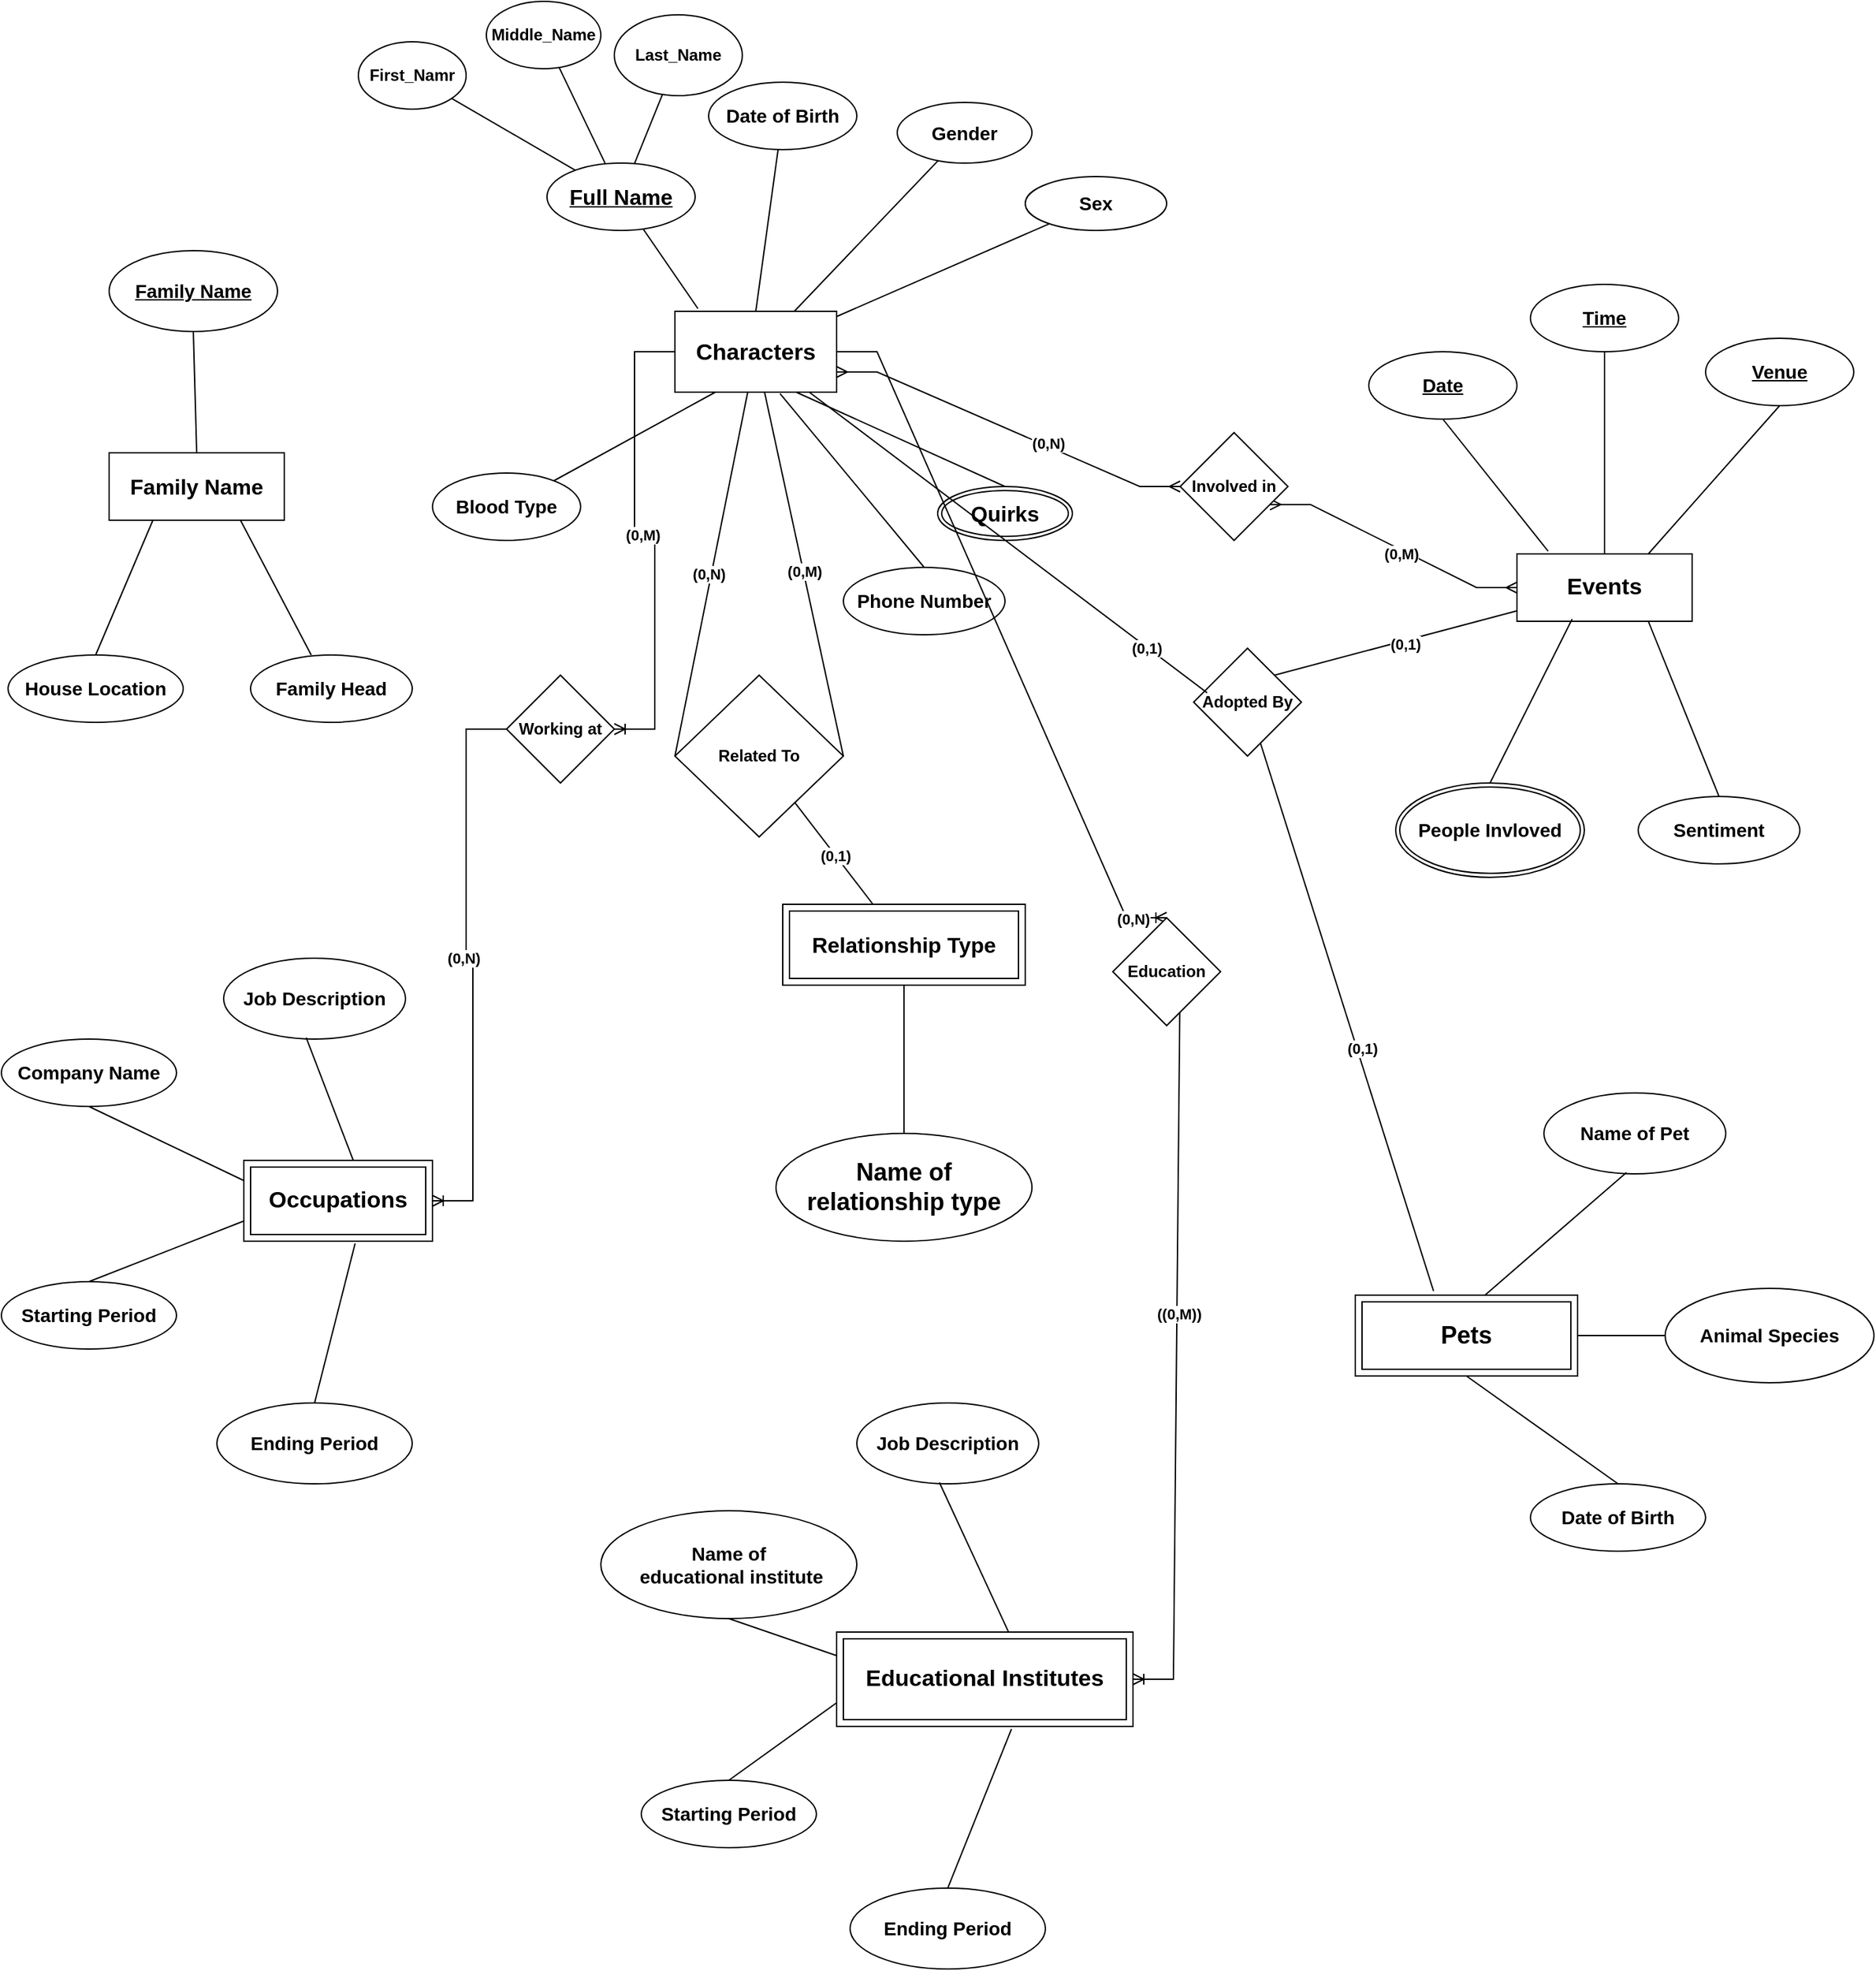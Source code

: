 <mxfile version="22.0.8" type="github">
  <diagram id="R2lEEEUBdFMjLlhIrx00" name="Page-1">
    <mxGraphModel dx="1360" dy="779" grid="1" gridSize="10" guides="1" tooltips="1" connect="1" arrows="1" fold="1" page="1" pageScale="1" pageWidth="850" pageHeight="1100" math="0" shadow="0" extFonts="Permanent Marker^https://fonts.googleapis.com/css?family=Permanent+Marker">
      <root>
        <mxCell id="0" />
        <mxCell id="1" parent="0" />
        <mxCell id="jdyXsrFnBvAeYx6v0fk8-27" value="&lt;p style=&quot;line-height: 230%; font-size: 17px;&quot;&gt;&lt;b&gt;Characters&lt;/b&gt;&lt;/p&gt;" style="rounded=0;whiteSpace=wrap;html=1;" parent="1" vertex="1">
          <mxGeometry x="555" y="380" width="120" height="60" as="geometry" />
        </mxCell>
        <mxCell id="jdyXsrFnBvAeYx6v0fk8-28" value="&lt;b&gt;&lt;font style=&quot;font-size: 16px;&quot;&gt;Full Name&lt;/font&gt;&lt;/b&gt;" style="ellipse;whiteSpace=wrap;html=1;align=center;fontStyle=4;" parent="1" vertex="1">
          <mxGeometry x="460" y="270" width="110" height="50" as="geometry" />
        </mxCell>
        <mxCell id="jdyXsrFnBvAeYx6v0fk8-29" value="" style="endArrow=none;html=1;rounded=0;entryX=0.142;entryY=-0.033;entryDx=0;entryDy=0;entryPerimeter=0;" parent="1" source="jdyXsrFnBvAeYx6v0fk8-28" target="jdyXsrFnBvAeYx6v0fk8-27" edge="1">
          <mxGeometry relative="1" as="geometry">
            <mxPoint x="548.5" y="380" as="sourcePoint" />
            <mxPoint x="708.5" y="380" as="targetPoint" />
          </mxGeometry>
        </mxCell>
        <mxCell id="jdyXsrFnBvAeYx6v0fk8-30" style="edgeStyle=orthogonalEdgeStyle;rounded=0;orthogonalLoop=1;jettySize=auto;html=1;exitX=0.5;exitY=1;exitDx=0;exitDy=0;" parent="1" source="jdyXsrFnBvAeYx6v0fk8-27" target="jdyXsrFnBvAeYx6v0fk8-27" edge="1">
          <mxGeometry relative="1" as="geometry" />
        </mxCell>
        <mxCell id="jdyXsrFnBvAeYx6v0fk8-31" value="&lt;b&gt;&lt;font style=&quot;font-size: 14px;&quot;&gt;Date of Birth&lt;/font&gt;&lt;/b&gt;" style="ellipse;whiteSpace=wrap;html=1;align=center;" parent="1" vertex="1">
          <mxGeometry x="580" y="210" width="110" height="50" as="geometry" />
        </mxCell>
        <mxCell id="jdyXsrFnBvAeYx6v0fk8-32" value="&lt;b&gt;&lt;font style=&quot;font-size: 14px;&quot;&gt;Gender&lt;/font&gt;&lt;/b&gt;" style="ellipse;whiteSpace=wrap;html=1;align=center;" parent="1" vertex="1">
          <mxGeometry x="720" y="225" width="100" height="45" as="geometry" />
        </mxCell>
        <mxCell id="jdyXsrFnBvAeYx6v0fk8-33" value="" style="endArrow=none;html=1;rounded=0;entryX=0.5;entryY=0;entryDx=0;entryDy=0;" parent="1" source="jdyXsrFnBvAeYx6v0fk8-31" target="jdyXsrFnBvAeYx6v0fk8-27" edge="1">
          <mxGeometry relative="1" as="geometry">
            <mxPoint x="558.5" y="300" as="sourcePoint" />
            <mxPoint x="653.5" y="370" as="targetPoint" />
          </mxGeometry>
        </mxCell>
        <mxCell id="jdyXsrFnBvAeYx6v0fk8-34" value="" style="endArrow=none;html=1;rounded=0;" parent="1" source="jdyXsrFnBvAeYx6v0fk8-32" target="jdyXsrFnBvAeYx6v0fk8-27" edge="1">
          <mxGeometry relative="1" as="geometry">
            <mxPoint x="558.5" y="300" as="sourcePoint" />
            <mxPoint x="718.5" y="300" as="targetPoint" />
          </mxGeometry>
        </mxCell>
        <mxCell id="jdyXsrFnBvAeYx6v0fk8-35" value="&lt;b&gt;&lt;font style=&quot;font-size: 14px;&quot;&gt;Sex&lt;/font&gt;&lt;/b&gt;" style="ellipse;whiteSpace=wrap;html=1;align=center;" parent="1" vertex="1">
          <mxGeometry x="815" y="280" width="105" height="40" as="geometry" />
        </mxCell>
        <mxCell id="jdyXsrFnBvAeYx6v0fk8-36" value="&lt;b&gt;&lt;font style=&quot;font-size: 14px;&quot;&gt;Blood Type&lt;/font&gt;&lt;/b&gt;" style="ellipse;whiteSpace=wrap;html=1;align=center;" parent="1" vertex="1">
          <mxGeometry x="375" y="500" width="110" height="50" as="geometry" />
        </mxCell>
        <mxCell id="jdyXsrFnBvAeYx6v0fk8-37" value="&lt;b&gt;&lt;font style=&quot;font-size: 14px;&quot;&gt;Phone Number&lt;/font&gt;&lt;/b&gt;" style="ellipse;whiteSpace=wrap;html=1;align=center;" parent="1" vertex="1">
          <mxGeometry x="680" y="570" width="120" height="50" as="geometry" />
        </mxCell>
        <mxCell id="jdyXsrFnBvAeYx6v0fk8-38" value="&lt;b&gt;&lt;font style=&quot;font-size: 16px;&quot;&gt;Quirks&lt;/font&gt;&lt;/b&gt;" style="ellipse;shape=doubleEllipse;margin=3;whiteSpace=wrap;html=1;align=center;" parent="1" vertex="1">
          <mxGeometry x="750" y="510" width="100" height="40" as="geometry" />
        </mxCell>
        <mxCell id="jdyXsrFnBvAeYx6v0fk8-39" value="" style="endArrow=none;html=1;rounded=0;" parent="1" source="jdyXsrFnBvAeYx6v0fk8-35" target="jdyXsrFnBvAeYx6v0fk8-27" edge="1">
          <mxGeometry relative="1" as="geometry">
            <mxPoint x="628.5" y="430" as="sourcePoint" />
            <mxPoint x="788.5" y="430" as="targetPoint" />
          </mxGeometry>
        </mxCell>
        <mxCell id="jdyXsrFnBvAeYx6v0fk8-40" value="" style="endArrow=none;html=1;rounded=0;entryX=0.25;entryY=1;entryDx=0;entryDy=0;" parent="1" source="jdyXsrFnBvAeYx6v0fk8-36" target="jdyXsrFnBvAeYx6v0fk8-27" edge="1">
          <mxGeometry relative="1" as="geometry">
            <mxPoint x="628.5" y="430" as="sourcePoint" />
            <mxPoint x="788.5" y="430" as="targetPoint" />
          </mxGeometry>
        </mxCell>
        <mxCell id="jdyXsrFnBvAeYx6v0fk8-41" value="" style="endArrow=none;html=1;rounded=0;exitX=0.5;exitY=0;exitDx=0;exitDy=0;entryX=0.65;entryY=1.017;entryDx=0;entryDy=0;entryPerimeter=0;" parent="1" source="jdyXsrFnBvAeYx6v0fk8-37" target="jdyXsrFnBvAeYx6v0fk8-27" edge="1">
          <mxGeometry relative="1" as="geometry">
            <mxPoint x="628.5" y="430" as="sourcePoint" />
            <mxPoint x="788.5" y="430" as="targetPoint" />
          </mxGeometry>
        </mxCell>
        <mxCell id="jdyXsrFnBvAeYx6v0fk8-42" value="" style="endArrow=none;html=1;rounded=0;exitX=0.5;exitY=0;exitDx=0;exitDy=0;entryX=0.75;entryY=1;entryDx=0;entryDy=0;" parent="1" source="jdyXsrFnBvAeYx6v0fk8-38" target="jdyXsrFnBvAeYx6v0fk8-27" edge="1">
          <mxGeometry relative="1" as="geometry">
            <mxPoint x="628.5" y="430" as="sourcePoint" />
            <mxPoint x="788.5" y="430" as="targetPoint" />
          </mxGeometry>
        </mxCell>
        <mxCell id="jdyXsrFnBvAeYx6v0fk8-43" value="&lt;b&gt;&lt;font style=&quot;font-size: 16px;&quot;&gt;Family Name&lt;/font&gt;&lt;/b&gt;" style="whiteSpace=wrap;html=1;align=center;" parent="1" vertex="1">
          <mxGeometry x="135" y="485" width="130" height="50" as="geometry" />
        </mxCell>
        <mxCell id="jdyXsrFnBvAeYx6v0fk8-44" value="&lt;b&gt;&lt;font style=&quot;font-size: 14px;&quot;&gt;House Location&lt;/font&gt;&lt;/b&gt;" style="ellipse;whiteSpace=wrap;html=1;align=center;" parent="1" vertex="1">
          <mxGeometry x="60" y="635" width="130" height="50" as="geometry" />
        </mxCell>
        <mxCell id="jdyXsrFnBvAeYx6v0fk8-46" value="&lt;b&gt;&lt;font style=&quot;font-size: 14px;&quot;&gt;Family Head&lt;/font&gt;&lt;/b&gt;" style="ellipse;whiteSpace=wrap;html=1;align=center;" parent="1" vertex="1">
          <mxGeometry x="240" y="635" width="120" height="50" as="geometry" />
        </mxCell>
        <mxCell id="jdyXsrFnBvAeYx6v0fk8-47" value="&lt;b&gt;&lt;font style=&quot;font-size: 14px;&quot;&gt;Family Name&lt;/font&gt;&lt;/b&gt;" style="ellipse;whiteSpace=wrap;html=1;align=center;fontStyle=4;" parent="1" vertex="1">
          <mxGeometry x="135" y="335" width="125" height="60" as="geometry" />
        </mxCell>
        <mxCell id="jdyXsrFnBvAeYx6v0fk8-48" value="" style="endArrow=none;html=1;rounded=0;exitX=0.25;exitY=1;exitDx=0;exitDy=0;entryX=0.5;entryY=0;entryDx=0;entryDy=0;" parent="1" source="jdyXsrFnBvAeYx6v0fk8-43" target="jdyXsrFnBvAeYx6v0fk8-44" edge="1">
          <mxGeometry relative="1" as="geometry">
            <mxPoint x="-205" y="565" as="sourcePoint" />
            <mxPoint x="-45" y="565" as="targetPoint" />
          </mxGeometry>
        </mxCell>
        <mxCell id="jdyXsrFnBvAeYx6v0fk8-49" value="" style="endArrow=none;html=1;rounded=0;exitX=0.5;exitY=0;exitDx=0;exitDy=0;entryX=0.75;entryY=1;entryDx=0;entryDy=0;" parent="1" target="jdyXsrFnBvAeYx6v0fk8-43" edge="1">
          <mxGeometry relative="1" as="geometry">
            <mxPoint x="285" y="635" as="sourcePoint" />
            <mxPoint x="-45" y="565" as="targetPoint" />
          </mxGeometry>
        </mxCell>
        <mxCell id="jdyXsrFnBvAeYx6v0fk8-50" value="" style="endArrow=none;html=1;rounded=0;exitX=0.5;exitY=1;exitDx=0;exitDy=0;entryX=0.5;entryY=0;entryDx=0;entryDy=0;" parent="1" source="jdyXsrFnBvAeYx6v0fk8-47" target="jdyXsrFnBvAeYx6v0fk8-43" edge="1">
          <mxGeometry relative="1" as="geometry">
            <mxPoint x="-205" y="565" as="sourcePoint" />
            <mxPoint x="-45" y="565" as="targetPoint" />
          </mxGeometry>
        </mxCell>
        <mxCell id="jdyXsrFnBvAeYx6v0fk8-63" value="&lt;b&gt;&lt;font style=&quot;font-size: 17px;&quot;&gt;Occupations&lt;/font&gt;&lt;/b&gt;" style="shape=ext;margin=3;double=1;whiteSpace=wrap;html=1;align=center;" parent="1" vertex="1">
          <mxGeometry x="235" y="1010" width="140" height="60" as="geometry" />
        </mxCell>
        <mxCell id="jdyXsrFnBvAeYx6v0fk8-64" value="&lt;b&gt;&lt;font style=&quot;font-size: 14px;&quot;&gt;Company Name&lt;/font&gt;&lt;/b&gt;" style="ellipse;whiteSpace=wrap;html=1;align=center;" parent="1" vertex="1">
          <mxGeometry x="55" y="920" width="130" height="50" as="geometry" />
        </mxCell>
        <mxCell id="jdyXsrFnBvAeYx6v0fk8-65" value="&lt;b&gt;&lt;font style=&quot;font-size: 14px;&quot;&gt;Ending Period&lt;/font&gt;&lt;/b&gt;" style="ellipse;whiteSpace=wrap;html=1;align=center;" parent="1" vertex="1">
          <mxGeometry x="215" y="1190" width="145" height="60" as="geometry" />
        </mxCell>
        <mxCell id="jdyXsrFnBvAeYx6v0fk8-66" value="&lt;b&gt;&lt;font style=&quot;font-size: 14px;&quot;&gt;Starting Period&lt;/font&gt;&lt;/b&gt;" style="ellipse;whiteSpace=wrap;html=1;align=center;" parent="1" vertex="1">
          <mxGeometry x="55" y="1100" width="130" height="50" as="geometry" />
        </mxCell>
        <mxCell id="jdyXsrFnBvAeYx6v0fk8-67" value="&lt;b&gt;&lt;font style=&quot;font-size: 14px;&quot;&gt;Job Description&lt;/font&gt;&lt;/b&gt;" style="ellipse;whiteSpace=wrap;html=1;align=center;" parent="1" vertex="1">
          <mxGeometry x="220" y="860" width="135" height="60" as="geometry" />
        </mxCell>
        <mxCell id="jdyXsrFnBvAeYx6v0fk8-70" value="" style="endArrow=none;html=1;rounded=0;exitX=0.454;exitY=0.983;exitDx=0;exitDy=0;exitPerimeter=0;entryX=0.581;entryY=0.006;entryDx=0;entryDy=0;entryPerimeter=0;" parent="1" source="jdyXsrFnBvAeYx6v0fk8-67" target="jdyXsrFnBvAeYx6v0fk8-63" edge="1">
          <mxGeometry relative="1" as="geometry">
            <mxPoint x="325" y="900" as="sourcePoint" />
            <mxPoint x="485" y="900" as="targetPoint" />
          </mxGeometry>
        </mxCell>
        <mxCell id="jdyXsrFnBvAeYx6v0fk8-71" value="" style="endArrow=none;html=1;rounded=0;exitX=0.5;exitY=1;exitDx=0;exitDy=0;entryX=0;entryY=0.25;entryDx=0;entryDy=0;" parent="1" source="jdyXsrFnBvAeYx6v0fk8-64" target="jdyXsrFnBvAeYx6v0fk8-63" edge="1">
          <mxGeometry relative="1" as="geometry">
            <mxPoint x="325" y="900" as="sourcePoint" />
            <mxPoint x="485" y="900" as="targetPoint" />
          </mxGeometry>
        </mxCell>
        <mxCell id="jdyXsrFnBvAeYx6v0fk8-72" value="" style="endArrow=none;html=1;rounded=0;exitX=0.5;exitY=0;exitDx=0;exitDy=0;entryX=0;entryY=0.75;entryDx=0;entryDy=0;" parent="1" source="jdyXsrFnBvAeYx6v0fk8-66" target="jdyXsrFnBvAeYx6v0fk8-63" edge="1">
          <mxGeometry relative="1" as="geometry">
            <mxPoint x="325" y="900" as="sourcePoint" />
            <mxPoint x="485" y="900" as="targetPoint" />
          </mxGeometry>
        </mxCell>
        <mxCell id="jdyXsrFnBvAeYx6v0fk8-73" value="" style="endArrow=none;html=1;rounded=0;exitX=0.5;exitY=0;exitDx=0;exitDy=0;entryX=0.59;entryY=1.028;entryDx=0;entryDy=0;entryPerimeter=0;" parent="1" source="jdyXsrFnBvAeYx6v0fk8-65" target="jdyXsrFnBvAeYx6v0fk8-63" edge="1">
          <mxGeometry relative="1" as="geometry">
            <mxPoint x="325" y="900" as="sourcePoint" />
            <mxPoint x="485" y="900" as="targetPoint" />
          </mxGeometry>
        </mxCell>
        <mxCell id="jdyXsrFnBvAeYx6v0fk8-74" value="&lt;b&gt;&lt;font style=&quot;font-size: 17px;&quot;&gt;Educational Institutes&lt;/font&gt;&lt;/b&gt;" style="shape=ext;margin=3;double=1;whiteSpace=wrap;html=1;align=center;" parent="1" vertex="1">
          <mxGeometry x="675" y="1360" width="220" height="70" as="geometry" />
        </mxCell>
        <mxCell id="jdyXsrFnBvAeYx6v0fk8-75" value="&lt;b&gt;&lt;font style=&quot;font-size: 14px;&quot;&gt;Name of&lt;br&gt;&amp;nbsp;educational institute&lt;/font&gt;&lt;/b&gt;" style="ellipse;whiteSpace=wrap;html=1;align=center;" parent="1" vertex="1">
          <mxGeometry x="500" y="1270" width="190" height="80" as="geometry" />
        </mxCell>
        <mxCell id="jdyXsrFnBvAeYx6v0fk8-76" value="&lt;b&gt;&lt;font style=&quot;font-size: 14px;&quot;&gt;Ending Period&lt;/font&gt;&lt;/b&gt;" style="ellipse;whiteSpace=wrap;html=1;align=center;" parent="1" vertex="1">
          <mxGeometry x="685" y="1550" width="145" height="60" as="geometry" />
        </mxCell>
        <mxCell id="jdyXsrFnBvAeYx6v0fk8-77" value="&lt;b&gt;&lt;font style=&quot;font-size: 14px;&quot;&gt;Starting Period&lt;/font&gt;&lt;/b&gt;" style="ellipse;whiteSpace=wrap;html=1;align=center;" parent="1" vertex="1">
          <mxGeometry x="530" y="1470" width="130" height="50" as="geometry" />
        </mxCell>
        <mxCell id="jdyXsrFnBvAeYx6v0fk8-78" value="&lt;b&gt;&lt;font style=&quot;font-size: 14px;&quot;&gt;Job Description&lt;/font&gt;&lt;/b&gt;" style="ellipse;whiteSpace=wrap;html=1;align=center;" parent="1" vertex="1">
          <mxGeometry x="690" y="1190" width="135" height="60" as="geometry" />
        </mxCell>
        <mxCell id="jdyXsrFnBvAeYx6v0fk8-79" value="" style="endArrow=none;html=1;rounded=0;exitX=0.454;exitY=0.983;exitDx=0;exitDy=0;exitPerimeter=0;entryX=0.581;entryY=0.006;entryDx=0;entryDy=0;entryPerimeter=0;" parent="1" source="jdyXsrFnBvAeYx6v0fk8-78" target="jdyXsrFnBvAeYx6v0fk8-74" edge="1">
          <mxGeometry relative="1" as="geometry">
            <mxPoint x="770" y="1250" as="sourcePoint" />
            <mxPoint x="930" y="1250" as="targetPoint" />
          </mxGeometry>
        </mxCell>
        <mxCell id="jdyXsrFnBvAeYx6v0fk8-80" value="" style="endArrow=none;html=1;rounded=0;exitX=0.5;exitY=1;exitDx=0;exitDy=0;entryX=0;entryY=0.25;entryDx=0;entryDy=0;" parent="1" source="jdyXsrFnBvAeYx6v0fk8-75" target="jdyXsrFnBvAeYx6v0fk8-74" edge="1">
          <mxGeometry relative="1" as="geometry">
            <mxPoint x="770" y="1250" as="sourcePoint" />
            <mxPoint x="930" y="1250" as="targetPoint" />
          </mxGeometry>
        </mxCell>
        <mxCell id="jdyXsrFnBvAeYx6v0fk8-81" value="" style="endArrow=none;html=1;rounded=0;exitX=0.5;exitY=0;exitDx=0;exitDy=0;entryX=0;entryY=0.75;entryDx=0;entryDy=0;" parent="1" source="jdyXsrFnBvAeYx6v0fk8-77" target="jdyXsrFnBvAeYx6v0fk8-74" edge="1">
          <mxGeometry relative="1" as="geometry">
            <mxPoint x="770" y="1250" as="sourcePoint" />
            <mxPoint x="930" y="1250" as="targetPoint" />
          </mxGeometry>
        </mxCell>
        <mxCell id="jdyXsrFnBvAeYx6v0fk8-82" value="" style="endArrow=none;html=1;rounded=0;exitX=0.5;exitY=0;exitDx=0;exitDy=0;entryX=0.59;entryY=1.028;entryDx=0;entryDy=0;entryPerimeter=0;" parent="1" source="jdyXsrFnBvAeYx6v0fk8-76" target="jdyXsrFnBvAeYx6v0fk8-74" edge="1">
          <mxGeometry relative="1" as="geometry">
            <mxPoint x="770" y="1250" as="sourcePoint" />
            <mxPoint x="930" y="1250" as="targetPoint" />
          </mxGeometry>
        </mxCell>
        <mxCell id="jdyXsrFnBvAeYx6v0fk8-83" value="&lt;b&gt;&lt;font style=&quot;font-size: 17px;&quot;&gt;Events&lt;/font&gt;&lt;/b&gt;" style="whiteSpace=wrap;html=1;align=center;" parent="1" vertex="1">
          <mxGeometry x="1180" y="560" width="130" height="50" as="geometry" />
        </mxCell>
        <mxCell id="jdyXsrFnBvAeYx6v0fk8-84" value="&lt;b&gt;&lt;font style=&quot;font-size: 14px;&quot;&gt;Date&lt;/font&gt;&lt;/b&gt;" style="ellipse;whiteSpace=wrap;html=1;align=center;fontStyle=4;" parent="1" vertex="1">
          <mxGeometry x="1070" y="410" width="110" height="50" as="geometry" />
        </mxCell>
        <mxCell id="jdyXsrFnBvAeYx6v0fk8-85" value="&lt;b&gt;&lt;font style=&quot;font-size: 14px;&quot;&gt;Time&lt;/font&gt;&lt;/b&gt;" style="ellipse;whiteSpace=wrap;html=1;align=center;fontStyle=4;" parent="1" vertex="1">
          <mxGeometry x="1190" y="360" width="110" height="50" as="geometry" />
        </mxCell>
        <mxCell id="jdyXsrFnBvAeYx6v0fk8-86" value="&lt;b&gt;&lt;font style=&quot;font-size: 14px;&quot;&gt;Venue&lt;/font&gt;&lt;/b&gt;" style="ellipse;whiteSpace=wrap;html=1;align=center;fontStyle=4;" parent="1" vertex="1">
          <mxGeometry x="1320" y="400" width="110" height="50" as="geometry" />
        </mxCell>
        <mxCell id="jdyXsrFnBvAeYx6v0fk8-87" value="&lt;b&gt;&lt;font style=&quot;font-size: 14px;&quot;&gt;Sentiment&lt;/font&gt;&lt;/b&gt;" style="ellipse;whiteSpace=wrap;html=1;align=center;" parent="1" vertex="1">
          <mxGeometry x="1270" y="740" width="120" height="50" as="geometry" />
        </mxCell>
        <mxCell id="jdyXsrFnBvAeYx6v0fk8-88" value="&lt;b&gt;&lt;font style=&quot;font-size: 14px;&quot;&gt;People Invloved&lt;/font&gt;&lt;/b&gt;" style="ellipse;shape=doubleEllipse;margin=3;whiteSpace=wrap;html=1;align=center;" parent="1" vertex="1">
          <mxGeometry x="1090" y="730" width="140" height="70" as="geometry" />
        </mxCell>
        <mxCell id="jdyXsrFnBvAeYx6v0fk8-89" value="" style="endArrow=none;html=1;rounded=0;exitX=0.5;exitY=0;exitDx=0;exitDy=0;entryX=0.315;entryY=0.967;entryDx=0;entryDy=0;entryPerimeter=0;" parent="1" source="jdyXsrFnBvAeYx6v0fk8-88" target="jdyXsrFnBvAeYx6v0fk8-83" edge="1">
          <mxGeometry relative="1" as="geometry">
            <mxPoint x="730" y="890" as="sourcePoint" />
            <mxPoint x="890" y="890" as="targetPoint" />
          </mxGeometry>
        </mxCell>
        <mxCell id="jdyXsrFnBvAeYx6v0fk8-90" value="" style="endArrow=none;html=1;rounded=0;exitX=0.75;exitY=1;exitDx=0;exitDy=0;entryX=0.5;entryY=0;entryDx=0;entryDy=0;" parent="1" source="jdyXsrFnBvAeYx6v0fk8-83" target="jdyXsrFnBvAeYx6v0fk8-87" edge="1">
          <mxGeometry relative="1" as="geometry">
            <mxPoint x="730" y="890" as="sourcePoint" />
            <mxPoint x="890" y="890" as="targetPoint" />
          </mxGeometry>
        </mxCell>
        <mxCell id="jdyXsrFnBvAeYx6v0fk8-91" value="" style="endArrow=none;html=1;rounded=0;exitX=0.5;exitY=1;exitDx=0;exitDy=0;entryX=0.178;entryY=-0.04;entryDx=0;entryDy=0;entryPerimeter=0;" parent="1" source="jdyXsrFnBvAeYx6v0fk8-84" target="jdyXsrFnBvAeYx6v0fk8-83" edge="1">
          <mxGeometry relative="1" as="geometry">
            <mxPoint x="730" y="890" as="sourcePoint" />
            <mxPoint x="890" y="890" as="targetPoint" />
          </mxGeometry>
        </mxCell>
        <mxCell id="jdyXsrFnBvAeYx6v0fk8-92" value="" style="endArrow=none;html=1;rounded=0;exitX=0.5;exitY=1;exitDx=0;exitDy=0;" parent="1" source="jdyXsrFnBvAeYx6v0fk8-85" target="jdyXsrFnBvAeYx6v0fk8-83" edge="1">
          <mxGeometry relative="1" as="geometry">
            <mxPoint x="730" y="890" as="sourcePoint" />
            <mxPoint x="890" y="890" as="targetPoint" />
          </mxGeometry>
        </mxCell>
        <mxCell id="jdyXsrFnBvAeYx6v0fk8-93" value="" style="endArrow=none;html=1;rounded=0;exitX=0.5;exitY=1;exitDx=0;exitDy=0;entryX=0.75;entryY=0;entryDx=0;entryDy=0;" parent="1" source="jdyXsrFnBvAeYx6v0fk8-86" target="jdyXsrFnBvAeYx6v0fk8-83" edge="1">
          <mxGeometry relative="1" as="geometry">
            <mxPoint x="730" y="890" as="sourcePoint" />
            <mxPoint x="890" y="890" as="targetPoint" />
          </mxGeometry>
        </mxCell>
        <mxCell id="jdyXsrFnBvAeYx6v0fk8-103" value="&lt;b&gt;&lt;font style=&quot;font-size: 18px;&quot;&gt;Pets&lt;/font&gt;&lt;/b&gt;" style="shape=ext;margin=3;double=1;whiteSpace=wrap;html=1;align=center;" parent="1" vertex="1">
          <mxGeometry x="1060" y="1110" width="165" height="60" as="geometry" />
        </mxCell>
        <mxCell id="jdyXsrFnBvAeYx6v0fk8-104" value="&lt;span style=&quot;font-size: 14px;&quot;&gt;&lt;b&gt;Animal Species&lt;/b&gt;&lt;/span&gt;" style="ellipse;whiteSpace=wrap;html=1;align=center;" parent="1" vertex="1">
          <mxGeometry x="1290" y="1105" width="155" height="70" as="geometry" />
        </mxCell>
        <mxCell id="jdyXsrFnBvAeYx6v0fk8-106" value="&lt;b&gt;&lt;font style=&quot;font-size: 14px;&quot;&gt;Date of Birth&lt;/font&gt;&lt;/b&gt;" style="ellipse;whiteSpace=wrap;html=1;align=center;" parent="1" vertex="1">
          <mxGeometry x="1190" y="1250" width="130" height="50" as="geometry" />
        </mxCell>
        <mxCell id="jdyXsrFnBvAeYx6v0fk8-107" value="&lt;b&gt;&lt;font style=&quot;font-size: 14px;&quot;&gt;Name of Pet&lt;/font&gt;&lt;/b&gt;" style="ellipse;whiteSpace=wrap;html=1;align=center;" parent="1" vertex="1">
          <mxGeometry x="1200" y="960" width="135" height="60" as="geometry" />
        </mxCell>
        <mxCell id="jdyXsrFnBvAeYx6v0fk8-108" value="" style="endArrow=none;html=1;rounded=0;exitX=0.454;exitY=0.983;exitDx=0;exitDy=0;exitPerimeter=0;entryX=0.581;entryY=0.006;entryDx=0;entryDy=0;entryPerimeter=0;" parent="1" source="jdyXsrFnBvAeYx6v0fk8-107" target="jdyXsrFnBvAeYx6v0fk8-103" edge="1">
          <mxGeometry relative="1" as="geometry">
            <mxPoint x="1100" y="990" as="sourcePoint" />
            <mxPoint x="1260" y="990" as="targetPoint" />
          </mxGeometry>
        </mxCell>
        <mxCell id="jdyXsrFnBvAeYx6v0fk8-109" value="" style="endArrow=none;html=1;rounded=0;exitX=0;exitY=0.5;exitDx=0;exitDy=0;" parent="1" source="jdyXsrFnBvAeYx6v0fk8-104" target="jdyXsrFnBvAeYx6v0fk8-103" edge="1">
          <mxGeometry relative="1" as="geometry">
            <mxPoint x="1100" y="990" as="sourcePoint" />
            <mxPoint x="1260" y="990" as="targetPoint" />
          </mxGeometry>
        </mxCell>
        <mxCell id="jdyXsrFnBvAeYx6v0fk8-110" value="" style="endArrow=none;html=1;rounded=0;exitX=0.5;exitY=0;exitDx=0;exitDy=0;entryX=0.5;entryY=1;entryDx=0;entryDy=0;" parent="1" source="jdyXsrFnBvAeYx6v0fk8-106" target="jdyXsrFnBvAeYx6v0fk8-103" edge="1">
          <mxGeometry relative="1" as="geometry">
            <mxPoint x="1100" y="990" as="sourcePoint" />
            <mxPoint x="1260" y="990" as="targetPoint" />
          </mxGeometry>
        </mxCell>
        <mxCell id="jdyXsrFnBvAeYx6v0fk8-113" value="&lt;b&gt;&lt;font style=&quot;font-size: 16px;&quot;&gt;Relationship Type&lt;/font&gt;&lt;/b&gt;" style="shape=ext;margin=3;double=1;whiteSpace=wrap;html=1;align=center;" parent="1" vertex="1">
          <mxGeometry x="635" y="820" width="180" height="60" as="geometry" />
        </mxCell>
        <mxCell id="jdyXsrFnBvAeYx6v0fk8-114" value="&lt;b&gt;&lt;font style=&quot;font-size: 18px;&quot;&gt;Name of &lt;br&gt;relationship type&lt;/font&gt;&lt;/b&gt;" style="ellipse;whiteSpace=wrap;html=1;align=center;" parent="1" vertex="1">
          <mxGeometry x="630" y="990" width="190" height="80" as="geometry" />
        </mxCell>
        <mxCell id="jdyXsrFnBvAeYx6v0fk8-115" value="" style="endArrow=none;html=1;rounded=0;exitX=0.5;exitY=1;exitDx=0;exitDy=0;" parent="1" source="jdyXsrFnBvAeYx6v0fk8-113" target="jdyXsrFnBvAeYx6v0fk8-114" edge="1">
          <mxGeometry relative="1" as="geometry">
            <mxPoint x="575" y="770" as="sourcePoint" />
            <mxPoint x="735" y="770" as="targetPoint" />
          </mxGeometry>
        </mxCell>
        <mxCell id="yAj_EqCyIDbCIbOQWnZb-1" value="" style="edgeStyle=entityRelationEdgeStyle;fontSize=12;html=1;endArrow=ERoneToMany;rounded=0;exitX=1;exitY=0.5;exitDx=0;exitDy=0;" parent="1" source="VLk__HA52DavWnPt84II-19" target="jdyXsrFnBvAeYx6v0fk8-74" edge="1">
          <mxGeometry width="100" height="100" relative="1" as="geometry">
            <mxPoint x="730" y="620" as="sourcePoint" />
            <mxPoint x="830" y="520" as="targetPoint" />
            <Array as="points">
              <mxPoint x="780" y="680" />
            </Array>
          </mxGeometry>
        </mxCell>
        <mxCell id="VLk__HA52DavWnPt84II-22" value="&lt;b&gt;((0,M))&lt;/b&gt;" style="edgeLabel;html=1;align=center;verticalAlign=middle;resizable=0;points=[];" vertex="1" connectable="0" parent="yAj_EqCyIDbCIbOQWnZb-1">
          <mxGeometry x="-0.029" y="1" relative="1" as="geometry">
            <mxPoint as="offset" />
          </mxGeometry>
        </mxCell>
        <mxCell id="yAj_EqCyIDbCIbOQWnZb-3" value="" style="edgeStyle=entityRelationEdgeStyle;fontSize=12;html=1;endArrow=ERoneToMany;rounded=0;entryX=1;entryY=0.5;entryDx=0;entryDy=0;" parent="1" source="VLk__HA52DavWnPt84II-23" target="jdyXsrFnBvAeYx6v0fk8-63" edge="1">
          <mxGeometry width="100" height="100" relative="1" as="geometry">
            <mxPoint x="670" y="390" as="sourcePoint" />
            <mxPoint x="530" y="1000" as="targetPoint" />
            <Array as="points">
              <mxPoint x="680" y="390" />
              <mxPoint x="530" y="390" />
              <mxPoint x="460" y="400" />
              <mxPoint x="460" y="730" />
              <mxPoint x="405" y="650" />
              <mxPoint x="620" y="750" />
              <mxPoint x="400" y="1020" />
            </Array>
          </mxGeometry>
        </mxCell>
        <mxCell id="VLk__HA52DavWnPt84II-25" value="&lt;b&gt;(0,N)&lt;/b&gt;" style="edgeLabel;html=1;align=center;verticalAlign=middle;resizable=0;points=[];" vertex="1" connectable="0" parent="yAj_EqCyIDbCIbOQWnZb-3">
          <mxGeometry x="-0.036" y="-2" relative="1" as="geometry">
            <mxPoint as="offset" />
          </mxGeometry>
        </mxCell>
        <mxCell id="yAj_EqCyIDbCIbOQWnZb-4" value="" style="edgeStyle=entityRelationEdgeStyle;fontSize=12;html=1;endArrow=ERmany;startArrow=ERmany;rounded=0;entryX=0;entryY=0.5;entryDx=0;entryDy=0;exitX=1;exitY=0.75;exitDx=0;exitDy=0;" parent="1" source="VLk__HA52DavWnPt84II-27" target="jdyXsrFnBvAeYx6v0fk8-83" edge="1">
          <mxGeometry width="100" height="100" relative="1" as="geometry">
            <mxPoint x="680" y="420" as="sourcePoint" />
            <mxPoint x="730" y="380" as="targetPoint" />
          </mxGeometry>
        </mxCell>
        <mxCell id="VLk__HA52DavWnPt84II-30" value="&lt;b&gt;(0,M)&lt;/b&gt;" style="edgeLabel;html=1;align=center;verticalAlign=middle;resizable=0;points=[];" vertex="1" connectable="0" parent="yAj_EqCyIDbCIbOQWnZb-4">
          <mxGeometry x="0.078" y="-3" relative="1" as="geometry">
            <mxPoint as="offset" />
          </mxGeometry>
        </mxCell>
        <mxCell id="VLk__HA52DavWnPt84II-1" value="" style="endArrow=none;html=1;rounded=0;" edge="1" parent="1" source="jdyXsrFnBvAeYx6v0fk8-28" target="VLk__HA52DavWnPt84II-2">
          <mxGeometry width="50" height="50" relative="1" as="geometry">
            <mxPoint x="670" y="550" as="sourcePoint" />
            <mxPoint x="720" y="500" as="targetPoint" />
          </mxGeometry>
        </mxCell>
        <mxCell id="VLk__HA52DavWnPt84II-2" value="&lt;b&gt;First_Namr&lt;/b&gt;" style="ellipse;whiteSpace=wrap;html=1;" vertex="1" parent="1">
          <mxGeometry x="320" y="180" width="80" height="50" as="geometry" />
        </mxCell>
        <mxCell id="VLk__HA52DavWnPt84II-3" value="&lt;b&gt;Middle_Name&lt;/b&gt;" style="ellipse;whiteSpace=wrap;html=1;" vertex="1" parent="1">
          <mxGeometry x="415" y="150" width="85" height="50" as="geometry" />
        </mxCell>
        <mxCell id="VLk__HA52DavWnPt84II-4" value="" style="endArrow=none;html=1;rounded=0;" edge="1" parent="1" source="jdyXsrFnBvAeYx6v0fk8-28" target="VLk__HA52DavWnPt84II-3">
          <mxGeometry width="50" height="50" relative="1" as="geometry">
            <mxPoint x="670" y="550" as="sourcePoint" />
            <mxPoint x="720" y="500" as="targetPoint" />
          </mxGeometry>
        </mxCell>
        <mxCell id="VLk__HA52DavWnPt84II-5" value="&lt;b&gt;Last_Name&lt;/b&gt;" style="ellipse;whiteSpace=wrap;html=1;" vertex="1" parent="1">
          <mxGeometry x="510" y="160" width="95" height="60" as="geometry" />
        </mxCell>
        <mxCell id="VLk__HA52DavWnPt84II-6" value="" style="endArrow=none;html=1;rounded=0;" edge="1" parent="1" source="jdyXsrFnBvAeYx6v0fk8-28" target="VLk__HA52DavWnPt84II-5">
          <mxGeometry width="50" height="50" relative="1" as="geometry">
            <mxPoint x="670" y="430" as="sourcePoint" />
            <mxPoint x="720" y="380" as="targetPoint" />
          </mxGeometry>
        </mxCell>
        <mxCell id="VLk__HA52DavWnPt84II-7" value="&lt;b&gt;Related To&lt;/b&gt;" style="rhombus;whiteSpace=wrap;html=1;" vertex="1" parent="1">
          <mxGeometry x="555" y="650" width="125" height="120" as="geometry" />
        </mxCell>
        <mxCell id="VLk__HA52DavWnPt84II-8" value="" style="endArrow=none;html=1;rounded=0;" edge="1" parent="1" source="VLk__HA52DavWnPt84II-7" target="jdyXsrFnBvAeYx6v0fk8-113">
          <mxGeometry width="50" height="50" relative="1" as="geometry">
            <mxPoint x="790" y="670" as="sourcePoint" />
            <mxPoint x="840" y="620" as="targetPoint" />
          </mxGeometry>
        </mxCell>
        <mxCell id="VLk__HA52DavWnPt84II-18" value="&lt;b&gt;(0,1)&lt;/b&gt;" style="edgeLabel;html=1;align=center;verticalAlign=middle;resizable=0;points=[];" vertex="1" connectable="0" parent="VLk__HA52DavWnPt84II-8">
          <mxGeometry x="0.025" relative="1" as="geometry">
            <mxPoint as="offset" />
          </mxGeometry>
        </mxCell>
        <mxCell id="VLk__HA52DavWnPt84II-9" value="" style="endArrow=none;html=1;rounded=0;exitX=1;exitY=0.5;exitDx=0;exitDy=0;" edge="1" parent="1" source="VLk__HA52DavWnPt84II-7" target="jdyXsrFnBvAeYx6v0fk8-27">
          <mxGeometry width="50" height="50" relative="1" as="geometry">
            <mxPoint x="790" y="670" as="sourcePoint" />
            <mxPoint x="840" y="620" as="targetPoint" />
          </mxGeometry>
        </mxCell>
        <mxCell id="VLk__HA52DavWnPt84II-14" value="&lt;b&gt;(0,M)&lt;/b&gt;" style="edgeLabel;html=1;align=center;verticalAlign=middle;resizable=0;points=[];" vertex="1" connectable="0" parent="VLk__HA52DavWnPt84II-9">
          <mxGeometry x="0.015" relative="1" as="geometry">
            <mxPoint as="offset" />
          </mxGeometry>
        </mxCell>
        <mxCell id="VLk__HA52DavWnPt84II-10" value="" style="endArrow=none;html=1;rounded=0;exitX=0;exitY=0.5;exitDx=0;exitDy=0;" edge="1" parent="1" source="VLk__HA52DavWnPt84II-7" target="jdyXsrFnBvAeYx6v0fk8-27">
          <mxGeometry width="50" height="50" relative="1" as="geometry">
            <mxPoint x="790" y="670" as="sourcePoint" />
            <mxPoint x="840" y="620" as="targetPoint" />
          </mxGeometry>
        </mxCell>
        <mxCell id="VLk__HA52DavWnPt84II-11" value="&lt;b&gt;(0,N)&lt;/b&gt;" style="edgeLabel;html=1;align=center;verticalAlign=middle;resizable=0;points=[];" vertex="1" connectable="0" parent="VLk__HA52DavWnPt84II-10">
          <mxGeometry x="-0.003" y="2" relative="1" as="geometry">
            <mxPoint as="offset" />
          </mxGeometry>
        </mxCell>
        <mxCell id="VLk__HA52DavWnPt84II-20" value="" style="edgeStyle=entityRelationEdgeStyle;fontSize=12;html=1;endArrow=ERoneToMany;rounded=0;exitX=1;exitY=0.5;exitDx=0;exitDy=0;entryX=0.5;entryY=0;entryDx=0;entryDy=0;" edge="1" parent="1" source="jdyXsrFnBvAeYx6v0fk8-27" target="VLk__HA52DavWnPt84II-19">
          <mxGeometry width="100" height="100" relative="1" as="geometry">
            <mxPoint x="675" y="410" as="sourcePoint" />
            <mxPoint x="895" y="1395" as="targetPoint" />
            <Array as="points" />
          </mxGeometry>
        </mxCell>
        <mxCell id="VLk__HA52DavWnPt84II-21" value="&lt;b&gt;(0,N)&lt;/b&gt;" style="edgeLabel;html=1;align=center;verticalAlign=middle;resizable=0;points=[];" vertex="1" connectable="0" parent="VLk__HA52DavWnPt84II-20">
          <mxGeometry x="0.904" y="-1" relative="1" as="geometry">
            <mxPoint as="offset" />
          </mxGeometry>
        </mxCell>
        <mxCell id="VLk__HA52DavWnPt84II-19" value="&lt;b&gt;Education&lt;/b&gt;" style="rhombus;whiteSpace=wrap;html=1;" vertex="1" parent="1">
          <mxGeometry x="880" y="830" width="80" height="80" as="geometry" />
        </mxCell>
        <mxCell id="VLk__HA52DavWnPt84II-24" value="" style="edgeStyle=entityRelationEdgeStyle;fontSize=12;html=1;endArrow=ERoneToMany;rounded=0;entryX=1;entryY=0.5;entryDx=0;entryDy=0;" edge="1" parent="1" source="jdyXsrFnBvAeYx6v0fk8-27" target="VLk__HA52DavWnPt84II-23">
          <mxGeometry width="100" height="100" relative="1" as="geometry">
            <mxPoint x="555" y="410" as="sourcePoint" />
            <mxPoint x="375" y="1040" as="targetPoint" />
            <Array as="points" />
          </mxGeometry>
        </mxCell>
        <mxCell id="VLk__HA52DavWnPt84II-26" value="&lt;b&gt;(0,M)&lt;/b&gt;" style="edgeLabel;html=1;align=center;verticalAlign=middle;resizable=0;points=[];" vertex="1" connectable="0" parent="VLk__HA52DavWnPt84II-24">
          <mxGeometry x="-0.009" y="4" relative="1" as="geometry">
            <mxPoint as="offset" />
          </mxGeometry>
        </mxCell>
        <mxCell id="VLk__HA52DavWnPt84II-23" value="&lt;b&gt;Working at&lt;/b&gt;" style="rhombus;whiteSpace=wrap;html=1;" vertex="1" parent="1">
          <mxGeometry x="430" y="650" width="80" height="80" as="geometry" />
        </mxCell>
        <mxCell id="VLk__HA52DavWnPt84II-28" value="" style="edgeStyle=entityRelationEdgeStyle;fontSize=12;html=1;endArrow=ERmany;startArrow=ERmany;rounded=0;entryX=0;entryY=0.5;entryDx=0;entryDy=0;exitX=1;exitY=0.75;exitDx=0;exitDy=0;" edge="1" parent="1" source="jdyXsrFnBvAeYx6v0fk8-27" target="VLk__HA52DavWnPt84II-27">
          <mxGeometry width="100" height="100" relative="1" as="geometry">
            <mxPoint x="675" y="425" as="sourcePoint" />
            <mxPoint x="1180" y="585" as="targetPoint" />
          </mxGeometry>
        </mxCell>
        <mxCell id="VLk__HA52DavWnPt84II-29" value="&lt;b&gt;(0,N)&lt;/b&gt;" style="edgeLabel;html=1;align=center;verticalAlign=middle;resizable=0;points=[];" vertex="1" connectable="0" parent="VLk__HA52DavWnPt84II-28">
          <mxGeometry x="0.236" y="3" relative="1" as="geometry">
            <mxPoint x="-1" as="offset" />
          </mxGeometry>
        </mxCell>
        <mxCell id="VLk__HA52DavWnPt84II-27" value="&lt;b&gt;Involved in&lt;/b&gt;" style="rhombus;whiteSpace=wrap;html=1;" vertex="1" parent="1">
          <mxGeometry x="930" y="470" width="80" height="80" as="geometry" />
        </mxCell>
        <mxCell id="VLk__HA52DavWnPt84II-31" value="&lt;b&gt;Adopted By&lt;/b&gt;" style="rhombus;whiteSpace=wrap;html=1;" vertex="1" parent="1">
          <mxGeometry x="940" y="630" width="80" height="80" as="geometry" />
        </mxCell>
        <mxCell id="VLk__HA52DavWnPt84II-32" value="" style="endArrow=none;html=1;rounded=0;entryX=0.125;entryY=0.413;entryDx=0;entryDy=0;entryPerimeter=0;" edge="1" parent="1" source="jdyXsrFnBvAeYx6v0fk8-27" target="VLk__HA52DavWnPt84II-31">
          <mxGeometry width="50" height="50" relative="1" as="geometry">
            <mxPoint x="790" y="790" as="sourcePoint" />
            <mxPoint x="840" y="740" as="targetPoint" />
          </mxGeometry>
        </mxCell>
        <mxCell id="VLk__HA52DavWnPt84II-35" value="&lt;b&gt;(0,1)&lt;/b&gt;" style="edgeLabel;html=1;align=center;verticalAlign=middle;resizable=0;points=[];" vertex="1" connectable="0" parent="VLk__HA52DavWnPt84II-32">
          <mxGeometry x="0.698" y="-1" relative="1" as="geometry">
            <mxPoint as="offset" />
          </mxGeometry>
        </mxCell>
        <mxCell id="VLk__HA52DavWnPt84II-33" value="" style="endArrow=none;html=1;rounded=0;exitX=0.352;exitY=-0.05;exitDx=0;exitDy=0;exitPerimeter=0;" edge="1" parent="1" source="jdyXsrFnBvAeYx6v0fk8-103" target="VLk__HA52DavWnPt84II-31">
          <mxGeometry width="50" height="50" relative="1" as="geometry">
            <mxPoint x="790" y="790" as="sourcePoint" />
            <mxPoint x="840" y="740" as="targetPoint" />
          </mxGeometry>
        </mxCell>
        <mxCell id="VLk__HA52DavWnPt84II-37" value="&lt;b&gt;(0,1)&lt;/b&gt;" style="edgeLabel;html=1;align=center;verticalAlign=middle;resizable=0;points=[];" vertex="1" connectable="0" parent="VLk__HA52DavWnPt84II-33">
          <mxGeometry x="-0.119" y="-3" relative="1" as="geometry">
            <mxPoint as="offset" />
          </mxGeometry>
        </mxCell>
        <mxCell id="VLk__HA52DavWnPt84II-34" value="" style="endArrow=none;html=1;rounded=0;exitX=1;exitY=0;exitDx=0;exitDy=0;" edge="1" parent="1" source="VLk__HA52DavWnPt84II-31" target="jdyXsrFnBvAeYx6v0fk8-83">
          <mxGeometry width="50" height="50" relative="1" as="geometry">
            <mxPoint x="790" y="790" as="sourcePoint" />
            <mxPoint x="840" y="740" as="targetPoint" />
          </mxGeometry>
        </mxCell>
        <mxCell id="VLk__HA52DavWnPt84II-36" value="&lt;b&gt;(0,1)&lt;/b&gt;" style="edgeLabel;html=1;align=center;verticalAlign=middle;resizable=0;points=[];" vertex="1" connectable="0" parent="VLk__HA52DavWnPt84II-34">
          <mxGeometry x="0.073" y="-2" relative="1" as="geometry">
            <mxPoint as="offset" />
          </mxGeometry>
        </mxCell>
      </root>
    </mxGraphModel>
  </diagram>
</mxfile>
